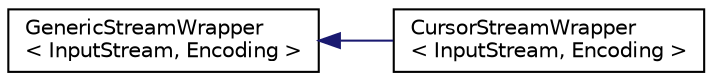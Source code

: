 digraph "Graphical Class Hierarchy"
{
  edge [fontname="Helvetica",fontsize="10",labelfontname="Helvetica",labelfontsize="10"];
  node [fontname="Helvetica",fontsize="10",shape=record];
  rankdir="LR";
  Node0 [label="GenericStreamWrapper\l\< InputStream, Encoding \>",height=0.2,width=0.4,color="black", fillcolor="white", style="filled",URL="$classGenericStreamWrapper.html",tooltip="A Stream Wrapper. "];
  Node0 -> Node1 [dir="back",color="midnightblue",fontsize="10",style="solid",fontname="Helvetica"];
  Node1 [label="CursorStreamWrapper\l\< InputStream, Encoding \>",height=0.2,width=0.4,color="black", fillcolor="white", style="filled",URL="$classCursorStreamWrapper.html",tooltip="Cursor stream wrapper for counting line and column number if error exists. "];
}
